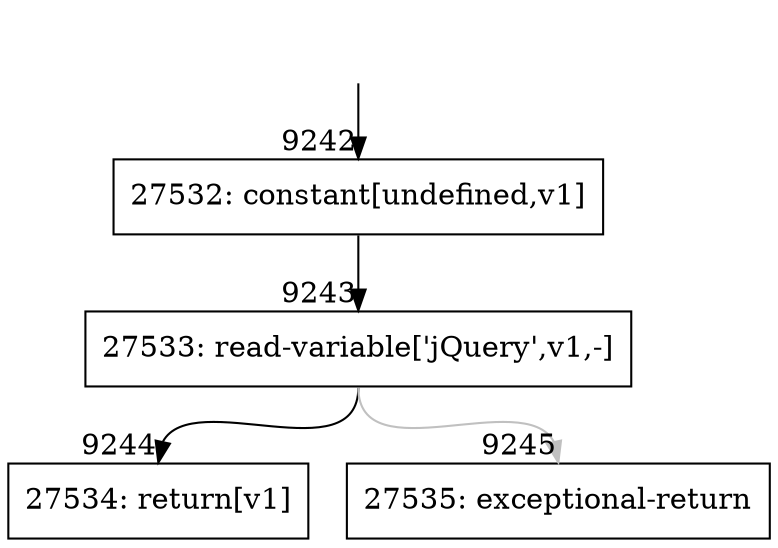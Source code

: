 digraph {
rankdir="TD"
BB_entry578[shape=none,label=""];
BB_entry578 -> BB9242 [tailport=s, headport=n, headlabel="    9242"]
BB9242 [shape=record label="{27532: constant[undefined,v1]}" ] 
BB9242 -> BB9243 [tailport=s, headport=n, headlabel="      9243"]
BB9243 [shape=record label="{27533: read-variable['jQuery',v1,-]}" ] 
BB9243 -> BB9244 [tailport=s, headport=n, headlabel="      9244"]
BB9243 -> BB9245 [tailport=s, headport=n, color=gray, headlabel="      9245"]
BB9244 [shape=record label="{27534: return[v1]}" ] 
BB9245 [shape=record label="{27535: exceptional-return}" ] 
//#$~ 9594
}
